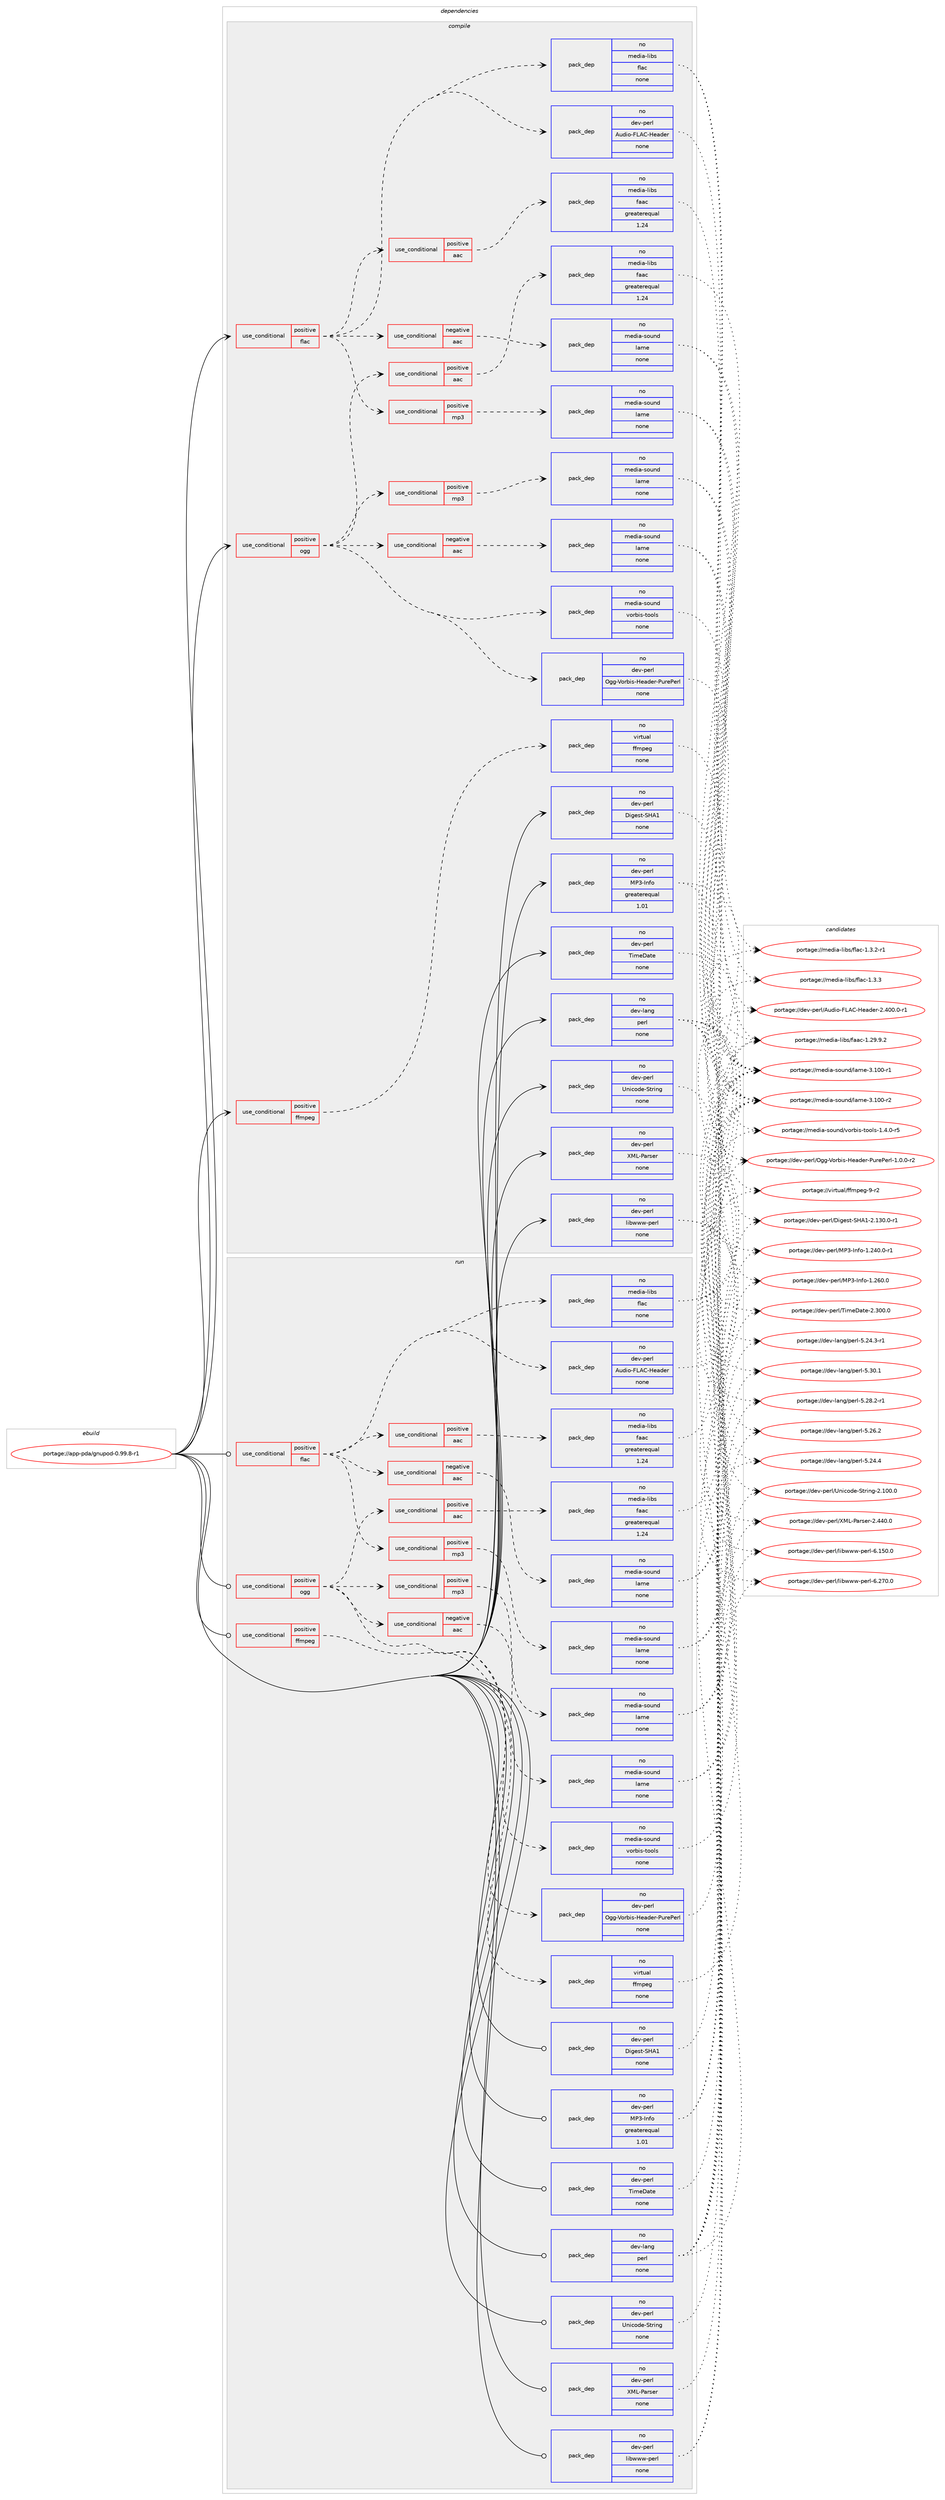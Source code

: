 digraph prolog {

# *************
# Graph options
# *************

newrank=true;
concentrate=true;
compound=true;
graph [rankdir=LR,fontname=Helvetica,fontsize=10,ranksep=1.5];#, ranksep=2.5, nodesep=0.2];
edge  [arrowhead=vee];
node  [fontname=Helvetica,fontsize=10];

# **********
# The ebuild
# **********

subgraph cluster_leftcol {
color=gray;
label=<<i>ebuild</i>>;
id [label="portage://app-pda/gnupod-0.99.8-r1", color=red, width=4, href="../app-pda/gnupod-0.99.8-r1.svg"];
}

# ****************
# The dependencies
# ****************

subgraph cluster_midcol {
color=gray;
label=<<i>dependencies</i>>;
subgraph cluster_compile {
fillcolor="#eeeeee";
style=filled;
label=<<i>compile</i>>;
subgraph cond141478 {
dependency602941 [label=<<TABLE BORDER="0" CELLBORDER="1" CELLSPACING="0" CELLPADDING="4"><TR><TD ROWSPAN="3" CELLPADDING="10">use_conditional</TD></TR><TR><TD>positive</TD></TR><TR><TD>ffmpeg</TD></TR></TABLE>>, shape=none, color=red];
subgraph pack453405 {
dependency602942 [label=<<TABLE BORDER="0" CELLBORDER="1" CELLSPACING="0" CELLPADDING="4" WIDTH="220"><TR><TD ROWSPAN="6" CELLPADDING="30">pack_dep</TD></TR><TR><TD WIDTH="110">no</TD></TR><TR><TD>virtual</TD></TR><TR><TD>ffmpeg</TD></TR><TR><TD>none</TD></TR><TR><TD></TD></TR></TABLE>>, shape=none, color=blue];
}
dependency602941:e -> dependency602942:w [weight=20,style="dashed",arrowhead="vee"];
}
id:e -> dependency602941:w [weight=20,style="solid",arrowhead="vee"];
subgraph cond141479 {
dependency602943 [label=<<TABLE BORDER="0" CELLBORDER="1" CELLSPACING="0" CELLPADDING="4"><TR><TD ROWSPAN="3" CELLPADDING="10">use_conditional</TD></TR><TR><TD>positive</TD></TR><TR><TD>flac</TD></TR></TABLE>>, shape=none, color=red];
subgraph pack453406 {
dependency602944 [label=<<TABLE BORDER="0" CELLBORDER="1" CELLSPACING="0" CELLPADDING="4" WIDTH="220"><TR><TD ROWSPAN="6" CELLPADDING="30">pack_dep</TD></TR><TR><TD WIDTH="110">no</TD></TR><TR><TD>dev-perl</TD></TR><TR><TD>Audio-FLAC-Header</TD></TR><TR><TD>none</TD></TR><TR><TD></TD></TR></TABLE>>, shape=none, color=blue];
}
dependency602943:e -> dependency602944:w [weight=20,style="dashed",arrowhead="vee"];
subgraph pack453407 {
dependency602945 [label=<<TABLE BORDER="0" CELLBORDER="1" CELLSPACING="0" CELLPADDING="4" WIDTH="220"><TR><TD ROWSPAN="6" CELLPADDING="30">pack_dep</TD></TR><TR><TD WIDTH="110">no</TD></TR><TR><TD>media-libs</TD></TR><TR><TD>flac</TD></TR><TR><TD>none</TD></TR><TR><TD></TD></TR></TABLE>>, shape=none, color=blue];
}
dependency602943:e -> dependency602945:w [weight=20,style="dashed",arrowhead="vee"];
subgraph cond141480 {
dependency602946 [label=<<TABLE BORDER="0" CELLBORDER="1" CELLSPACING="0" CELLPADDING="4"><TR><TD ROWSPAN="3" CELLPADDING="10">use_conditional</TD></TR><TR><TD>positive</TD></TR><TR><TD>aac</TD></TR></TABLE>>, shape=none, color=red];
subgraph pack453408 {
dependency602947 [label=<<TABLE BORDER="0" CELLBORDER="1" CELLSPACING="0" CELLPADDING="4" WIDTH="220"><TR><TD ROWSPAN="6" CELLPADDING="30">pack_dep</TD></TR><TR><TD WIDTH="110">no</TD></TR><TR><TD>media-libs</TD></TR><TR><TD>faac</TD></TR><TR><TD>greaterequal</TD></TR><TR><TD>1.24</TD></TR></TABLE>>, shape=none, color=blue];
}
dependency602946:e -> dependency602947:w [weight=20,style="dashed",arrowhead="vee"];
}
dependency602943:e -> dependency602946:w [weight=20,style="dashed",arrowhead="vee"];
subgraph cond141481 {
dependency602948 [label=<<TABLE BORDER="0" CELLBORDER="1" CELLSPACING="0" CELLPADDING="4"><TR><TD ROWSPAN="3" CELLPADDING="10">use_conditional</TD></TR><TR><TD>positive</TD></TR><TR><TD>mp3</TD></TR></TABLE>>, shape=none, color=red];
subgraph pack453409 {
dependency602949 [label=<<TABLE BORDER="0" CELLBORDER="1" CELLSPACING="0" CELLPADDING="4" WIDTH="220"><TR><TD ROWSPAN="6" CELLPADDING="30">pack_dep</TD></TR><TR><TD WIDTH="110">no</TD></TR><TR><TD>media-sound</TD></TR><TR><TD>lame</TD></TR><TR><TD>none</TD></TR><TR><TD></TD></TR></TABLE>>, shape=none, color=blue];
}
dependency602948:e -> dependency602949:w [weight=20,style="dashed",arrowhead="vee"];
}
dependency602943:e -> dependency602948:w [weight=20,style="dashed",arrowhead="vee"];
subgraph cond141482 {
dependency602950 [label=<<TABLE BORDER="0" CELLBORDER="1" CELLSPACING="0" CELLPADDING="4"><TR><TD ROWSPAN="3" CELLPADDING="10">use_conditional</TD></TR><TR><TD>negative</TD></TR><TR><TD>aac</TD></TR></TABLE>>, shape=none, color=red];
subgraph pack453410 {
dependency602951 [label=<<TABLE BORDER="0" CELLBORDER="1" CELLSPACING="0" CELLPADDING="4" WIDTH="220"><TR><TD ROWSPAN="6" CELLPADDING="30">pack_dep</TD></TR><TR><TD WIDTH="110">no</TD></TR><TR><TD>media-sound</TD></TR><TR><TD>lame</TD></TR><TR><TD>none</TD></TR><TR><TD></TD></TR></TABLE>>, shape=none, color=blue];
}
dependency602950:e -> dependency602951:w [weight=20,style="dashed",arrowhead="vee"];
}
dependency602943:e -> dependency602950:w [weight=20,style="dashed",arrowhead="vee"];
}
id:e -> dependency602943:w [weight=20,style="solid",arrowhead="vee"];
subgraph cond141483 {
dependency602952 [label=<<TABLE BORDER="0" CELLBORDER="1" CELLSPACING="0" CELLPADDING="4"><TR><TD ROWSPAN="3" CELLPADDING="10">use_conditional</TD></TR><TR><TD>positive</TD></TR><TR><TD>ogg</TD></TR></TABLE>>, shape=none, color=red];
subgraph pack453411 {
dependency602953 [label=<<TABLE BORDER="0" CELLBORDER="1" CELLSPACING="0" CELLPADDING="4" WIDTH="220"><TR><TD ROWSPAN="6" CELLPADDING="30">pack_dep</TD></TR><TR><TD WIDTH="110">no</TD></TR><TR><TD>dev-perl</TD></TR><TR><TD>Ogg-Vorbis-Header-PurePerl</TD></TR><TR><TD>none</TD></TR><TR><TD></TD></TR></TABLE>>, shape=none, color=blue];
}
dependency602952:e -> dependency602953:w [weight=20,style="dashed",arrowhead="vee"];
subgraph pack453412 {
dependency602954 [label=<<TABLE BORDER="0" CELLBORDER="1" CELLSPACING="0" CELLPADDING="4" WIDTH="220"><TR><TD ROWSPAN="6" CELLPADDING="30">pack_dep</TD></TR><TR><TD WIDTH="110">no</TD></TR><TR><TD>media-sound</TD></TR><TR><TD>vorbis-tools</TD></TR><TR><TD>none</TD></TR><TR><TD></TD></TR></TABLE>>, shape=none, color=blue];
}
dependency602952:e -> dependency602954:w [weight=20,style="dashed",arrowhead="vee"];
subgraph cond141484 {
dependency602955 [label=<<TABLE BORDER="0" CELLBORDER="1" CELLSPACING="0" CELLPADDING="4"><TR><TD ROWSPAN="3" CELLPADDING="10">use_conditional</TD></TR><TR><TD>positive</TD></TR><TR><TD>aac</TD></TR></TABLE>>, shape=none, color=red];
subgraph pack453413 {
dependency602956 [label=<<TABLE BORDER="0" CELLBORDER="1" CELLSPACING="0" CELLPADDING="4" WIDTH="220"><TR><TD ROWSPAN="6" CELLPADDING="30">pack_dep</TD></TR><TR><TD WIDTH="110">no</TD></TR><TR><TD>media-libs</TD></TR><TR><TD>faac</TD></TR><TR><TD>greaterequal</TD></TR><TR><TD>1.24</TD></TR></TABLE>>, shape=none, color=blue];
}
dependency602955:e -> dependency602956:w [weight=20,style="dashed",arrowhead="vee"];
}
dependency602952:e -> dependency602955:w [weight=20,style="dashed",arrowhead="vee"];
subgraph cond141485 {
dependency602957 [label=<<TABLE BORDER="0" CELLBORDER="1" CELLSPACING="0" CELLPADDING="4"><TR><TD ROWSPAN="3" CELLPADDING="10">use_conditional</TD></TR><TR><TD>positive</TD></TR><TR><TD>mp3</TD></TR></TABLE>>, shape=none, color=red];
subgraph pack453414 {
dependency602958 [label=<<TABLE BORDER="0" CELLBORDER="1" CELLSPACING="0" CELLPADDING="4" WIDTH="220"><TR><TD ROWSPAN="6" CELLPADDING="30">pack_dep</TD></TR><TR><TD WIDTH="110">no</TD></TR><TR><TD>media-sound</TD></TR><TR><TD>lame</TD></TR><TR><TD>none</TD></TR><TR><TD></TD></TR></TABLE>>, shape=none, color=blue];
}
dependency602957:e -> dependency602958:w [weight=20,style="dashed",arrowhead="vee"];
}
dependency602952:e -> dependency602957:w [weight=20,style="dashed",arrowhead="vee"];
subgraph cond141486 {
dependency602959 [label=<<TABLE BORDER="0" CELLBORDER="1" CELLSPACING="0" CELLPADDING="4"><TR><TD ROWSPAN="3" CELLPADDING="10">use_conditional</TD></TR><TR><TD>negative</TD></TR><TR><TD>aac</TD></TR></TABLE>>, shape=none, color=red];
subgraph pack453415 {
dependency602960 [label=<<TABLE BORDER="0" CELLBORDER="1" CELLSPACING="0" CELLPADDING="4" WIDTH="220"><TR><TD ROWSPAN="6" CELLPADDING="30">pack_dep</TD></TR><TR><TD WIDTH="110">no</TD></TR><TR><TD>media-sound</TD></TR><TR><TD>lame</TD></TR><TR><TD>none</TD></TR><TR><TD></TD></TR></TABLE>>, shape=none, color=blue];
}
dependency602959:e -> dependency602960:w [weight=20,style="dashed",arrowhead="vee"];
}
dependency602952:e -> dependency602959:w [weight=20,style="dashed",arrowhead="vee"];
}
id:e -> dependency602952:w [weight=20,style="solid",arrowhead="vee"];
subgraph pack453416 {
dependency602961 [label=<<TABLE BORDER="0" CELLBORDER="1" CELLSPACING="0" CELLPADDING="4" WIDTH="220"><TR><TD ROWSPAN="6" CELLPADDING="30">pack_dep</TD></TR><TR><TD WIDTH="110">no</TD></TR><TR><TD>dev-lang</TD></TR><TR><TD>perl</TD></TR><TR><TD>none</TD></TR><TR><TD></TD></TR></TABLE>>, shape=none, color=blue];
}
id:e -> dependency602961:w [weight=20,style="solid",arrowhead="vee"];
subgraph pack453417 {
dependency602962 [label=<<TABLE BORDER="0" CELLBORDER="1" CELLSPACING="0" CELLPADDING="4" WIDTH="220"><TR><TD ROWSPAN="6" CELLPADDING="30">pack_dep</TD></TR><TR><TD WIDTH="110">no</TD></TR><TR><TD>dev-perl</TD></TR><TR><TD>Digest-SHA1</TD></TR><TR><TD>none</TD></TR><TR><TD></TD></TR></TABLE>>, shape=none, color=blue];
}
id:e -> dependency602962:w [weight=20,style="solid",arrowhead="vee"];
subgraph pack453418 {
dependency602963 [label=<<TABLE BORDER="0" CELLBORDER="1" CELLSPACING="0" CELLPADDING="4" WIDTH="220"><TR><TD ROWSPAN="6" CELLPADDING="30">pack_dep</TD></TR><TR><TD WIDTH="110">no</TD></TR><TR><TD>dev-perl</TD></TR><TR><TD>MP3-Info</TD></TR><TR><TD>greaterequal</TD></TR><TR><TD>1.01</TD></TR></TABLE>>, shape=none, color=blue];
}
id:e -> dependency602963:w [weight=20,style="solid",arrowhead="vee"];
subgraph pack453419 {
dependency602964 [label=<<TABLE BORDER="0" CELLBORDER="1" CELLSPACING="0" CELLPADDING="4" WIDTH="220"><TR><TD ROWSPAN="6" CELLPADDING="30">pack_dep</TD></TR><TR><TD WIDTH="110">no</TD></TR><TR><TD>dev-perl</TD></TR><TR><TD>TimeDate</TD></TR><TR><TD>none</TD></TR><TR><TD></TD></TR></TABLE>>, shape=none, color=blue];
}
id:e -> dependency602964:w [weight=20,style="solid",arrowhead="vee"];
subgraph pack453420 {
dependency602965 [label=<<TABLE BORDER="0" CELLBORDER="1" CELLSPACING="0" CELLPADDING="4" WIDTH="220"><TR><TD ROWSPAN="6" CELLPADDING="30">pack_dep</TD></TR><TR><TD WIDTH="110">no</TD></TR><TR><TD>dev-perl</TD></TR><TR><TD>Unicode-String</TD></TR><TR><TD>none</TD></TR><TR><TD></TD></TR></TABLE>>, shape=none, color=blue];
}
id:e -> dependency602965:w [weight=20,style="solid",arrowhead="vee"];
subgraph pack453421 {
dependency602966 [label=<<TABLE BORDER="0" CELLBORDER="1" CELLSPACING="0" CELLPADDING="4" WIDTH="220"><TR><TD ROWSPAN="6" CELLPADDING="30">pack_dep</TD></TR><TR><TD WIDTH="110">no</TD></TR><TR><TD>dev-perl</TD></TR><TR><TD>XML-Parser</TD></TR><TR><TD>none</TD></TR><TR><TD></TD></TR></TABLE>>, shape=none, color=blue];
}
id:e -> dependency602966:w [weight=20,style="solid",arrowhead="vee"];
subgraph pack453422 {
dependency602967 [label=<<TABLE BORDER="0" CELLBORDER="1" CELLSPACING="0" CELLPADDING="4" WIDTH="220"><TR><TD ROWSPAN="6" CELLPADDING="30">pack_dep</TD></TR><TR><TD WIDTH="110">no</TD></TR><TR><TD>dev-perl</TD></TR><TR><TD>libwww-perl</TD></TR><TR><TD>none</TD></TR><TR><TD></TD></TR></TABLE>>, shape=none, color=blue];
}
id:e -> dependency602967:w [weight=20,style="solid",arrowhead="vee"];
}
subgraph cluster_compileandrun {
fillcolor="#eeeeee";
style=filled;
label=<<i>compile and run</i>>;
}
subgraph cluster_run {
fillcolor="#eeeeee";
style=filled;
label=<<i>run</i>>;
subgraph cond141487 {
dependency602968 [label=<<TABLE BORDER="0" CELLBORDER="1" CELLSPACING="0" CELLPADDING="4"><TR><TD ROWSPAN="3" CELLPADDING="10">use_conditional</TD></TR><TR><TD>positive</TD></TR><TR><TD>ffmpeg</TD></TR></TABLE>>, shape=none, color=red];
subgraph pack453423 {
dependency602969 [label=<<TABLE BORDER="0" CELLBORDER="1" CELLSPACING="0" CELLPADDING="4" WIDTH="220"><TR><TD ROWSPAN="6" CELLPADDING="30">pack_dep</TD></TR><TR><TD WIDTH="110">no</TD></TR><TR><TD>virtual</TD></TR><TR><TD>ffmpeg</TD></TR><TR><TD>none</TD></TR><TR><TD></TD></TR></TABLE>>, shape=none, color=blue];
}
dependency602968:e -> dependency602969:w [weight=20,style="dashed",arrowhead="vee"];
}
id:e -> dependency602968:w [weight=20,style="solid",arrowhead="odot"];
subgraph cond141488 {
dependency602970 [label=<<TABLE BORDER="0" CELLBORDER="1" CELLSPACING="0" CELLPADDING="4"><TR><TD ROWSPAN="3" CELLPADDING="10">use_conditional</TD></TR><TR><TD>positive</TD></TR><TR><TD>flac</TD></TR></TABLE>>, shape=none, color=red];
subgraph pack453424 {
dependency602971 [label=<<TABLE BORDER="0" CELLBORDER="1" CELLSPACING="0" CELLPADDING="4" WIDTH="220"><TR><TD ROWSPAN="6" CELLPADDING="30">pack_dep</TD></TR><TR><TD WIDTH="110">no</TD></TR><TR><TD>dev-perl</TD></TR><TR><TD>Audio-FLAC-Header</TD></TR><TR><TD>none</TD></TR><TR><TD></TD></TR></TABLE>>, shape=none, color=blue];
}
dependency602970:e -> dependency602971:w [weight=20,style="dashed",arrowhead="vee"];
subgraph pack453425 {
dependency602972 [label=<<TABLE BORDER="0" CELLBORDER="1" CELLSPACING="0" CELLPADDING="4" WIDTH="220"><TR><TD ROWSPAN="6" CELLPADDING="30">pack_dep</TD></TR><TR><TD WIDTH="110">no</TD></TR><TR><TD>media-libs</TD></TR><TR><TD>flac</TD></TR><TR><TD>none</TD></TR><TR><TD></TD></TR></TABLE>>, shape=none, color=blue];
}
dependency602970:e -> dependency602972:w [weight=20,style="dashed",arrowhead="vee"];
subgraph cond141489 {
dependency602973 [label=<<TABLE BORDER="0" CELLBORDER="1" CELLSPACING="0" CELLPADDING="4"><TR><TD ROWSPAN="3" CELLPADDING="10">use_conditional</TD></TR><TR><TD>positive</TD></TR><TR><TD>aac</TD></TR></TABLE>>, shape=none, color=red];
subgraph pack453426 {
dependency602974 [label=<<TABLE BORDER="0" CELLBORDER="1" CELLSPACING="0" CELLPADDING="4" WIDTH="220"><TR><TD ROWSPAN="6" CELLPADDING="30">pack_dep</TD></TR><TR><TD WIDTH="110">no</TD></TR><TR><TD>media-libs</TD></TR><TR><TD>faac</TD></TR><TR><TD>greaterequal</TD></TR><TR><TD>1.24</TD></TR></TABLE>>, shape=none, color=blue];
}
dependency602973:e -> dependency602974:w [weight=20,style="dashed",arrowhead="vee"];
}
dependency602970:e -> dependency602973:w [weight=20,style="dashed",arrowhead="vee"];
subgraph cond141490 {
dependency602975 [label=<<TABLE BORDER="0" CELLBORDER="1" CELLSPACING="0" CELLPADDING="4"><TR><TD ROWSPAN="3" CELLPADDING="10">use_conditional</TD></TR><TR><TD>positive</TD></TR><TR><TD>mp3</TD></TR></TABLE>>, shape=none, color=red];
subgraph pack453427 {
dependency602976 [label=<<TABLE BORDER="0" CELLBORDER="1" CELLSPACING="0" CELLPADDING="4" WIDTH="220"><TR><TD ROWSPAN="6" CELLPADDING="30">pack_dep</TD></TR><TR><TD WIDTH="110">no</TD></TR><TR><TD>media-sound</TD></TR><TR><TD>lame</TD></TR><TR><TD>none</TD></TR><TR><TD></TD></TR></TABLE>>, shape=none, color=blue];
}
dependency602975:e -> dependency602976:w [weight=20,style="dashed",arrowhead="vee"];
}
dependency602970:e -> dependency602975:w [weight=20,style="dashed",arrowhead="vee"];
subgraph cond141491 {
dependency602977 [label=<<TABLE BORDER="0" CELLBORDER="1" CELLSPACING="0" CELLPADDING="4"><TR><TD ROWSPAN="3" CELLPADDING="10">use_conditional</TD></TR><TR><TD>negative</TD></TR><TR><TD>aac</TD></TR></TABLE>>, shape=none, color=red];
subgraph pack453428 {
dependency602978 [label=<<TABLE BORDER="0" CELLBORDER="1" CELLSPACING="0" CELLPADDING="4" WIDTH="220"><TR><TD ROWSPAN="6" CELLPADDING="30">pack_dep</TD></TR><TR><TD WIDTH="110">no</TD></TR><TR><TD>media-sound</TD></TR><TR><TD>lame</TD></TR><TR><TD>none</TD></TR><TR><TD></TD></TR></TABLE>>, shape=none, color=blue];
}
dependency602977:e -> dependency602978:w [weight=20,style="dashed",arrowhead="vee"];
}
dependency602970:e -> dependency602977:w [weight=20,style="dashed",arrowhead="vee"];
}
id:e -> dependency602970:w [weight=20,style="solid",arrowhead="odot"];
subgraph cond141492 {
dependency602979 [label=<<TABLE BORDER="0" CELLBORDER="1" CELLSPACING="0" CELLPADDING="4"><TR><TD ROWSPAN="3" CELLPADDING="10">use_conditional</TD></TR><TR><TD>positive</TD></TR><TR><TD>ogg</TD></TR></TABLE>>, shape=none, color=red];
subgraph pack453429 {
dependency602980 [label=<<TABLE BORDER="0" CELLBORDER="1" CELLSPACING="0" CELLPADDING="4" WIDTH="220"><TR><TD ROWSPAN="6" CELLPADDING="30">pack_dep</TD></TR><TR><TD WIDTH="110">no</TD></TR><TR><TD>dev-perl</TD></TR><TR><TD>Ogg-Vorbis-Header-PurePerl</TD></TR><TR><TD>none</TD></TR><TR><TD></TD></TR></TABLE>>, shape=none, color=blue];
}
dependency602979:e -> dependency602980:w [weight=20,style="dashed",arrowhead="vee"];
subgraph pack453430 {
dependency602981 [label=<<TABLE BORDER="0" CELLBORDER="1" CELLSPACING="0" CELLPADDING="4" WIDTH="220"><TR><TD ROWSPAN="6" CELLPADDING="30">pack_dep</TD></TR><TR><TD WIDTH="110">no</TD></TR><TR><TD>media-sound</TD></TR><TR><TD>vorbis-tools</TD></TR><TR><TD>none</TD></TR><TR><TD></TD></TR></TABLE>>, shape=none, color=blue];
}
dependency602979:e -> dependency602981:w [weight=20,style="dashed",arrowhead="vee"];
subgraph cond141493 {
dependency602982 [label=<<TABLE BORDER="0" CELLBORDER="1" CELLSPACING="0" CELLPADDING="4"><TR><TD ROWSPAN="3" CELLPADDING="10">use_conditional</TD></TR><TR><TD>positive</TD></TR><TR><TD>aac</TD></TR></TABLE>>, shape=none, color=red];
subgraph pack453431 {
dependency602983 [label=<<TABLE BORDER="0" CELLBORDER="1" CELLSPACING="0" CELLPADDING="4" WIDTH="220"><TR><TD ROWSPAN="6" CELLPADDING="30">pack_dep</TD></TR><TR><TD WIDTH="110">no</TD></TR><TR><TD>media-libs</TD></TR><TR><TD>faac</TD></TR><TR><TD>greaterequal</TD></TR><TR><TD>1.24</TD></TR></TABLE>>, shape=none, color=blue];
}
dependency602982:e -> dependency602983:w [weight=20,style="dashed",arrowhead="vee"];
}
dependency602979:e -> dependency602982:w [weight=20,style="dashed",arrowhead="vee"];
subgraph cond141494 {
dependency602984 [label=<<TABLE BORDER="0" CELLBORDER="1" CELLSPACING="0" CELLPADDING="4"><TR><TD ROWSPAN="3" CELLPADDING="10">use_conditional</TD></TR><TR><TD>positive</TD></TR><TR><TD>mp3</TD></TR></TABLE>>, shape=none, color=red];
subgraph pack453432 {
dependency602985 [label=<<TABLE BORDER="0" CELLBORDER="1" CELLSPACING="0" CELLPADDING="4" WIDTH="220"><TR><TD ROWSPAN="6" CELLPADDING="30">pack_dep</TD></TR><TR><TD WIDTH="110">no</TD></TR><TR><TD>media-sound</TD></TR><TR><TD>lame</TD></TR><TR><TD>none</TD></TR><TR><TD></TD></TR></TABLE>>, shape=none, color=blue];
}
dependency602984:e -> dependency602985:w [weight=20,style="dashed",arrowhead="vee"];
}
dependency602979:e -> dependency602984:w [weight=20,style="dashed",arrowhead="vee"];
subgraph cond141495 {
dependency602986 [label=<<TABLE BORDER="0" CELLBORDER="1" CELLSPACING="0" CELLPADDING="4"><TR><TD ROWSPAN="3" CELLPADDING="10">use_conditional</TD></TR><TR><TD>negative</TD></TR><TR><TD>aac</TD></TR></TABLE>>, shape=none, color=red];
subgraph pack453433 {
dependency602987 [label=<<TABLE BORDER="0" CELLBORDER="1" CELLSPACING="0" CELLPADDING="4" WIDTH="220"><TR><TD ROWSPAN="6" CELLPADDING="30">pack_dep</TD></TR><TR><TD WIDTH="110">no</TD></TR><TR><TD>media-sound</TD></TR><TR><TD>lame</TD></TR><TR><TD>none</TD></TR><TR><TD></TD></TR></TABLE>>, shape=none, color=blue];
}
dependency602986:e -> dependency602987:w [weight=20,style="dashed",arrowhead="vee"];
}
dependency602979:e -> dependency602986:w [weight=20,style="dashed",arrowhead="vee"];
}
id:e -> dependency602979:w [weight=20,style="solid",arrowhead="odot"];
subgraph pack453434 {
dependency602988 [label=<<TABLE BORDER="0" CELLBORDER="1" CELLSPACING="0" CELLPADDING="4" WIDTH="220"><TR><TD ROWSPAN="6" CELLPADDING="30">pack_dep</TD></TR><TR><TD WIDTH="110">no</TD></TR><TR><TD>dev-lang</TD></TR><TR><TD>perl</TD></TR><TR><TD>none</TD></TR><TR><TD></TD></TR></TABLE>>, shape=none, color=blue];
}
id:e -> dependency602988:w [weight=20,style="solid",arrowhead="odot"];
subgraph pack453435 {
dependency602989 [label=<<TABLE BORDER="0" CELLBORDER="1" CELLSPACING="0" CELLPADDING="4" WIDTH="220"><TR><TD ROWSPAN="6" CELLPADDING="30">pack_dep</TD></TR><TR><TD WIDTH="110">no</TD></TR><TR><TD>dev-perl</TD></TR><TR><TD>Digest-SHA1</TD></TR><TR><TD>none</TD></TR><TR><TD></TD></TR></TABLE>>, shape=none, color=blue];
}
id:e -> dependency602989:w [weight=20,style="solid",arrowhead="odot"];
subgraph pack453436 {
dependency602990 [label=<<TABLE BORDER="0" CELLBORDER="1" CELLSPACING="0" CELLPADDING="4" WIDTH="220"><TR><TD ROWSPAN="6" CELLPADDING="30">pack_dep</TD></TR><TR><TD WIDTH="110">no</TD></TR><TR><TD>dev-perl</TD></TR><TR><TD>MP3-Info</TD></TR><TR><TD>greaterequal</TD></TR><TR><TD>1.01</TD></TR></TABLE>>, shape=none, color=blue];
}
id:e -> dependency602990:w [weight=20,style="solid",arrowhead="odot"];
subgraph pack453437 {
dependency602991 [label=<<TABLE BORDER="0" CELLBORDER="1" CELLSPACING="0" CELLPADDING="4" WIDTH="220"><TR><TD ROWSPAN="6" CELLPADDING="30">pack_dep</TD></TR><TR><TD WIDTH="110">no</TD></TR><TR><TD>dev-perl</TD></TR><TR><TD>TimeDate</TD></TR><TR><TD>none</TD></TR><TR><TD></TD></TR></TABLE>>, shape=none, color=blue];
}
id:e -> dependency602991:w [weight=20,style="solid",arrowhead="odot"];
subgraph pack453438 {
dependency602992 [label=<<TABLE BORDER="0" CELLBORDER="1" CELLSPACING="0" CELLPADDING="4" WIDTH="220"><TR><TD ROWSPAN="6" CELLPADDING="30">pack_dep</TD></TR><TR><TD WIDTH="110">no</TD></TR><TR><TD>dev-perl</TD></TR><TR><TD>Unicode-String</TD></TR><TR><TD>none</TD></TR><TR><TD></TD></TR></TABLE>>, shape=none, color=blue];
}
id:e -> dependency602992:w [weight=20,style="solid",arrowhead="odot"];
subgraph pack453439 {
dependency602993 [label=<<TABLE BORDER="0" CELLBORDER="1" CELLSPACING="0" CELLPADDING="4" WIDTH="220"><TR><TD ROWSPAN="6" CELLPADDING="30">pack_dep</TD></TR><TR><TD WIDTH="110">no</TD></TR><TR><TD>dev-perl</TD></TR><TR><TD>XML-Parser</TD></TR><TR><TD>none</TD></TR><TR><TD></TD></TR></TABLE>>, shape=none, color=blue];
}
id:e -> dependency602993:w [weight=20,style="solid",arrowhead="odot"];
subgraph pack453440 {
dependency602994 [label=<<TABLE BORDER="0" CELLBORDER="1" CELLSPACING="0" CELLPADDING="4" WIDTH="220"><TR><TD ROWSPAN="6" CELLPADDING="30">pack_dep</TD></TR><TR><TD WIDTH="110">no</TD></TR><TR><TD>dev-perl</TD></TR><TR><TD>libwww-perl</TD></TR><TR><TD>none</TD></TR><TR><TD></TD></TR></TABLE>>, shape=none, color=blue];
}
id:e -> dependency602994:w [weight=20,style="solid",arrowhead="odot"];
}
}

# **************
# The candidates
# **************

subgraph cluster_choices {
rank=same;
color=gray;
label=<<i>candidates</i>>;

subgraph choice453405 {
color=black;
nodesep=1;
choice118105114116117971084710210210911210110345574511450 [label="portage://virtual/ffmpeg-9-r2", color=red, width=4,href="../virtual/ffmpeg-9-r2.svg"];
dependency602942:e -> choice118105114116117971084710210210911210110345574511450:w [style=dotted,weight="100"];
}
subgraph choice453406 {
color=black;
nodesep=1;
choice100101118451121011141084765117100105111457076656745721019710010111445504652484846484511449 [label="portage://dev-perl/Audio-FLAC-Header-2.400.0-r1", color=red, width=4,href="../dev-perl/Audio-FLAC-Header-2.400.0-r1.svg"];
dependency602944:e -> choice100101118451121011141084765117100105111457076656745721019710010111445504652484846484511449:w [style=dotted,weight="100"];
}
subgraph choice453407 {
color=black;
nodesep=1;
choice109101100105974510810598115471021089799454946514651 [label="portage://media-libs/flac-1.3.3", color=red, width=4,href="../media-libs/flac-1.3.3.svg"];
choice1091011001059745108105981154710210897994549465146504511449 [label="portage://media-libs/flac-1.3.2-r1", color=red, width=4,href="../media-libs/flac-1.3.2-r1.svg"];
dependency602945:e -> choice109101100105974510810598115471021089799454946514651:w [style=dotted,weight="100"];
dependency602945:e -> choice1091011001059745108105981154710210897994549465146504511449:w [style=dotted,weight="100"];
}
subgraph choice453408 {
color=black;
nodesep=1;
choice10910110010597451081059811547102979799454946505746574650 [label="portage://media-libs/faac-1.29.9.2", color=red, width=4,href="../media-libs/faac-1.29.9.2.svg"];
dependency602947:e -> choice10910110010597451081059811547102979799454946505746574650:w [style=dotted,weight="100"];
}
subgraph choice453409 {
color=black;
nodesep=1;
choice109101100105974511511111711010047108971091014551464948484511450 [label="portage://media-sound/lame-3.100-r2", color=red, width=4,href="../media-sound/lame-3.100-r2.svg"];
choice109101100105974511511111711010047108971091014551464948484511449 [label="portage://media-sound/lame-3.100-r1", color=red, width=4,href="../media-sound/lame-3.100-r1.svg"];
dependency602949:e -> choice109101100105974511511111711010047108971091014551464948484511450:w [style=dotted,weight="100"];
dependency602949:e -> choice109101100105974511511111711010047108971091014551464948484511449:w [style=dotted,weight="100"];
}
subgraph choice453410 {
color=black;
nodesep=1;
choice109101100105974511511111711010047108971091014551464948484511450 [label="portage://media-sound/lame-3.100-r2", color=red, width=4,href="../media-sound/lame-3.100-r2.svg"];
choice109101100105974511511111711010047108971091014551464948484511449 [label="portage://media-sound/lame-3.100-r1", color=red, width=4,href="../media-sound/lame-3.100-r1.svg"];
dependency602951:e -> choice109101100105974511511111711010047108971091014551464948484511450:w [style=dotted,weight="100"];
dependency602951:e -> choice109101100105974511511111711010047108971091014551464948484511449:w [style=dotted,weight="100"];
}
subgraph choice453411 {
color=black;
nodesep=1;
choice1001011184511210111410847791031034586111114981051154572101971001011144580117114101801011141084549464846484511450 [label="portage://dev-perl/Ogg-Vorbis-Header-PurePerl-1.0.0-r2", color=red, width=4,href="../dev-perl/Ogg-Vorbis-Header-PurePerl-1.0.0-r2.svg"];
dependency602953:e -> choice1001011184511210111410847791031034586111114981051154572101971001011144580117114101801011141084549464846484511450:w [style=dotted,weight="100"];
}
subgraph choice453412 {
color=black;
nodesep=1;
choice10910110010597451151111171101004711811111498105115451161111111081154549465246484511453 [label="portage://media-sound/vorbis-tools-1.4.0-r5", color=red, width=4,href="../media-sound/vorbis-tools-1.4.0-r5.svg"];
dependency602954:e -> choice10910110010597451151111171101004711811111498105115451161111111081154549465246484511453:w [style=dotted,weight="100"];
}
subgraph choice453413 {
color=black;
nodesep=1;
choice10910110010597451081059811547102979799454946505746574650 [label="portage://media-libs/faac-1.29.9.2", color=red, width=4,href="../media-libs/faac-1.29.9.2.svg"];
dependency602956:e -> choice10910110010597451081059811547102979799454946505746574650:w [style=dotted,weight="100"];
}
subgraph choice453414 {
color=black;
nodesep=1;
choice109101100105974511511111711010047108971091014551464948484511450 [label="portage://media-sound/lame-3.100-r2", color=red, width=4,href="../media-sound/lame-3.100-r2.svg"];
choice109101100105974511511111711010047108971091014551464948484511449 [label="portage://media-sound/lame-3.100-r1", color=red, width=4,href="../media-sound/lame-3.100-r1.svg"];
dependency602958:e -> choice109101100105974511511111711010047108971091014551464948484511450:w [style=dotted,weight="100"];
dependency602958:e -> choice109101100105974511511111711010047108971091014551464948484511449:w [style=dotted,weight="100"];
}
subgraph choice453415 {
color=black;
nodesep=1;
choice109101100105974511511111711010047108971091014551464948484511450 [label="portage://media-sound/lame-3.100-r2", color=red, width=4,href="../media-sound/lame-3.100-r2.svg"];
choice109101100105974511511111711010047108971091014551464948484511449 [label="portage://media-sound/lame-3.100-r1", color=red, width=4,href="../media-sound/lame-3.100-r1.svg"];
dependency602960:e -> choice109101100105974511511111711010047108971091014551464948484511450:w [style=dotted,weight="100"];
dependency602960:e -> choice109101100105974511511111711010047108971091014551464948484511449:w [style=dotted,weight="100"];
}
subgraph choice453416 {
color=black;
nodesep=1;
choice10010111845108971101034711210111410845534651484649 [label="portage://dev-lang/perl-5.30.1", color=red, width=4,href="../dev-lang/perl-5.30.1.svg"];
choice100101118451089711010347112101114108455346505646504511449 [label="portage://dev-lang/perl-5.28.2-r1", color=red, width=4,href="../dev-lang/perl-5.28.2-r1.svg"];
choice10010111845108971101034711210111410845534650544650 [label="portage://dev-lang/perl-5.26.2", color=red, width=4,href="../dev-lang/perl-5.26.2.svg"];
choice10010111845108971101034711210111410845534650524652 [label="portage://dev-lang/perl-5.24.4", color=red, width=4,href="../dev-lang/perl-5.24.4.svg"];
choice100101118451089711010347112101114108455346505246514511449 [label="portage://dev-lang/perl-5.24.3-r1", color=red, width=4,href="../dev-lang/perl-5.24.3-r1.svg"];
dependency602961:e -> choice10010111845108971101034711210111410845534651484649:w [style=dotted,weight="100"];
dependency602961:e -> choice100101118451089711010347112101114108455346505646504511449:w [style=dotted,weight="100"];
dependency602961:e -> choice10010111845108971101034711210111410845534650544650:w [style=dotted,weight="100"];
dependency602961:e -> choice10010111845108971101034711210111410845534650524652:w [style=dotted,weight="100"];
dependency602961:e -> choice100101118451089711010347112101114108455346505246514511449:w [style=dotted,weight="100"];
}
subgraph choice453417 {
color=black;
nodesep=1;
choice100101118451121011141084768105103101115116458372654945504649514846484511449 [label="portage://dev-perl/Digest-SHA1-2.130.0-r1", color=red, width=4,href="../dev-perl/Digest-SHA1-2.130.0-r1.svg"];
dependency602962:e -> choice100101118451121011141084768105103101115116458372654945504649514846484511449:w [style=dotted,weight="100"];
}
subgraph choice453418 {
color=black;
nodesep=1;
choice100101118451121011141084777805145731101021114549465054484648 [label="portage://dev-perl/MP3-Info-1.260.0", color=red, width=4,href="../dev-perl/MP3-Info-1.260.0.svg"];
choice1001011184511210111410847778051457311010211145494650524846484511449 [label="portage://dev-perl/MP3-Info-1.240.0-r1", color=red, width=4,href="../dev-perl/MP3-Info-1.240.0-r1.svg"];
dependency602963:e -> choice100101118451121011141084777805145731101021114549465054484648:w [style=dotted,weight="100"];
dependency602963:e -> choice1001011184511210111410847778051457311010211145494650524846484511449:w [style=dotted,weight="100"];
}
subgraph choice453419 {
color=black;
nodesep=1;
choice10010111845112101114108478410510910168971161014550465148484648 [label="portage://dev-perl/TimeDate-2.300.0", color=red, width=4,href="../dev-perl/TimeDate-2.300.0.svg"];
dependency602964:e -> choice10010111845112101114108478410510910168971161014550465148484648:w [style=dotted,weight="100"];
}
subgraph choice453420 {
color=black;
nodesep=1;
choice1001011184511210111410847851101059911110010145831161141051101034550464948484648 [label="portage://dev-perl/Unicode-String-2.100.0", color=red, width=4,href="../dev-perl/Unicode-String-2.100.0.svg"];
dependency602965:e -> choice1001011184511210111410847851101059911110010145831161141051101034550464948484648:w [style=dotted,weight="100"];
}
subgraph choice453421 {
color=black;
nodesep=1;
choice10010111845112101114108478877764580971141151011144550465252484648 [label="portage://dev-perl/XML-Parser-2.440.0", color=red, width=4,href="../dev-perl/XML-Parser-2.440.0.svg"];
dependency602966:e -> choice10010111845112101114108478877764580971141151011144550465252484648:w [style=dotted,weight="100"];
}
subgraph choice453422 {
color=black;
nodesep=1;
choice100101118451121011141084710810598119119119451121011141084554465055484648 [label="portage://dev-perl/libwww-perl-6.270.0", color=red, width=4,href="../dev-perl/libwww-perl-6.270.0.svg"];
choice100101118451121011141084710810598119119119451121011141084554464953484648 [label="portage://dev-perl/libwww-perl-6.150.0", color=red, width=4,href="../dev-perl/libwww-perl-6.150.0.svg"];
dependency602967:e -> choice100101118451121011141084710810598119119119451121011141084554465055484648:w [style=dotted,weight="100"];
dependency602967:e -> choice100101118451121011141084710810598119119119451121011141084554464953484648:w [style=dotted,weight="100"];
}
subgraph choice453423 {
color=black;
nodesep=1;
choice118105114116117971084710210210911210110345574511450 [label="portage://virtual/ffmpeg-9-r2", color=red, width=4,href="../virtual/ffmpeg-9-r2.svg"];
dependency602969:e -> choice118105114116117971084710210210911210110345574511450:w [style=dotted,weight="100"];
}
subgraph choice453424 {
color=black;
nodesep=1;
choice100101118451121011141084765117100105111457076656745721019710010111445504652484846484511449 [label="portage://dev-perl/Audio-FLAC-Header-2.400.0-r1", color=red, width=4,href="../dev-perl/Audio-FLAC-Header-2.400.0-r1.svg"];
dependency602971:e -> choice100101118451121011141084765117100105111457076656745721019710010111445504652484846484511449:w [style=dotted,weight="100"];
}
subgraph choice453425 {
color=black;
nodesep=1;
choice109101100105974510810598115471021089799454946514651 [label="portage://media-libs/flac-1.3.3", color=red, width=4,href="../media-libs/flac-1.3.3.svg"];
choice1091011001059745108105981154710210897994549465146504511449 [label="portage://media-libs/flac-1.3.2-r1", color=red, width=4,href="../media-libs/flac-1.3.2-r1.svg"];
dependency602972:e -> choice109101100105974510810598115471021089799454946514651:w [style=dotted,weight="100"];
dependency602972:e -> choice1091011001059745108105981154710210897994549465146504511449:w [style=dotted,weight="100"];
}
subgraph choice453426 {
color=black;
nodesep=1;
choice10910110010597451081059811547102979799454946505746574650 [label="portage://media-libs/faac-1.29.9.2", color=red, width=4,href="../media-libs/faac-1.29.9.2.svg"];
dependency602974:e -> choice10910110010597451081059811547102979799454946505746574650:w [style=dotted,weight="100"];
}
subgraph choice453427 {
color=black;
nodesep=1;
choice109101100105974511511111711010047108971091014551464948484511450 [label="portage://media-sound/lame-3.100-r2", color=red, width=4,href="../media-sound/lame-3.100-r2.svg"];
choice109101100105974511511111711010047108971091014551464948484511449 [label="portage://media-sound/lame-3.100-r1", color=red, width=4,href="../media-sound/lame-3.100-r1.svg"];
dependency602976:e -> choice109101100105974511511111711010047108971091014551464948484511450:w [style=dotted,weight="100"];
dependency602976:e -> choice109101100105974511511111711010047108971091014551464948484511449:w [style=dotted,weight="100"];
}
subgraph choice453428 {
color=black;
nodesep=1;
choice109101100105974511511111711010047108971091014551464948484511450 [label="portage://media-sound/lame-3.100-r2", color=red, width=4,href="../media-sound/lame-3.100-r2.svg"];
choice109101100105974511511111711010047108971091014551464948484511449 [label="portage://media-sound/lame-3.100-r1", color=red, width=4,href="../media-sound/lame-3.100-r1.svg"];
dependency602978:e -> choice109101100105974511511111711010047108971091014551464948484511450:w [style=dotted,weight="100"];
dependency602978:e -> choice109101100105974511511111711010047108971091014551464948484511449:w [style=dotted,weight="100"];
}
subgraph choice453429 {
color=black;
nodesep=1;
choice1001011184511210111410847791031034586111114981051154572101971001011144580117114101801011141084549464846484511450 [label="portage://dev-perl/Ogg-Vorbis-Header-PurePerl-1.0.0-r2", color=red, width=4,href="../dev-perl/Ogg-Vorbis-Header-PurePerl-1.0.0-r2.svg"];
dependency602980:e -> choice1001011184511210111410847791031034586111114981051154572101971001011144580117114101801011141084549464846484511450:w [style=dotted,weight="100"];
}
subgraph choice453430 {
color=black;
nodesep=1;
choice10910110010597451151111171101004711811111498105115451161111111081154549465246484511453 [label="portage://media-sound/vorbis-tools-1.4.0-r5", color=red, width=4,href="../media-sound/vorbis-tools-1.4.0-r5.svg"];
dependency602981:e -> choice10910110010597451151111171101004711811111498105115451161111111081154549465246484511453:w [style=dotted,weight="100"];
}
subgraph choice453431 {
color=black;
nodesep=1;
choice10910110010597451081059811547102979799454946505746574650 [label="portage://media-libs/faac-1.29.9.2", color=red, width=4,href="../media-libs/faac-1.29.9.2.svg"];
dependency602983:e -> choice10910110010597451081059811547102979799454946505746574650:w [style=dotted,weight="100"];
}
subgraph choice453432 {
color=black;
nodesep=1;
choice109101100105974511511111711010047108971091014551464948484511450 [label="portage://media-sound/lame-3.100-r2", color=red, width=4,href="../media-sound/lame-3.100-r2.svg"];
choice109101100105974511511111711010047108971091014551464948484511449 [label="portage://media-sound/lame-3.100-r1", color=red, width=4,href="../media-sound/lame-3.100-r1.svg"];
dependency602985:e -> choice109101100105974511511111711010047108971091014551464948484511450:w [style=dotted,weight="100"];
dependency602985:e -> choice109101100105974511511111711010047108971091014551464948484511449:w [style=dotted,weight="100"];
}
subgraph choice453433 {
color=black;
nodesep=1;
choice109101100105974511511111711010047108971091014551464948484511450 [label="portage://media-sound/lame-3.100-r2", color=red, width=4,href="../media-sound/lame-3.100-r2.svg"];
choice109101100105974511511111711010047108971091014551464948484511449 [label="portage://media-sound/lame-3.100-r1", color=red, width=4,href="../media-sound/lame-3.100-r1.svg"];
dependency602987:e -> choice109101100105974511511111711010047108971091014551464948484511450:w [style=dotted,weight="100"];
dependency602987:e -> choice109101100105974511511111711010047108971091014551464948484511449:w [style=dotted,weight="100"];
}
subgraph choice453434 {
color=black;
nodesep=1;
choice10010111845108971101034711210111410845534651484649 [label="portage://dev-lang/perl-5.30.1", color=red, width=4,href="../dev-lang/perl-5.30.1.svg"];
choice100101118451089711010347112101114108455346505646504511449 [label="portage://dev-lang/perl-5.28.2-r1", color=red, width=4,href="../dev-lang/perl-5.28.2-r1.svg"];
choice10010111845108971101034711210111410845534650544650 [label="portage://dev-lang/perl-5.26.2", color=red, width=4,href="../dev-lang/perl-5.26.2.svg"];
choice10010111845108971101034711210111410845534650524652 [label="portage://dev-lang/perl-5.24.4", color=red, width=4,href="../dev-lang/perl-5.24.4.svg"];
choice100101118451089711010347112101114108455346505246514511449 [label="portage://dev-lang/perl-5.24.3-r1", color=red, width=4,href="../dev-lang/perl-5.24.3-r1.svg"];
dependency602988:e -> choice10010111845108971101034711210111410845534651484649:w [style=dotted,weight="100"];
dependency602988:e -> choice100101118451089711010347112101114108455346505646504511449:w [style=dotted,weight="100"];
dependency602988:e -> choice10010111845108971101034711210111410845534650544650:w [style=dotted,weight="100"];
dependency602988:e -> choice10010111845108971101034711210111410845534650524652:w [style=dotted,weight="100"];
dependency602988:e -> choice100101118451089711010347112101114108455346505246514511449:w [style=dotted,weight="100"];
}
subgraph choice453435 {
color=black;
nodesep=1;
choice100101118451121011141084768105103101115116458372654945504649514846484511449 [label="portage://dev-perl/Digest-SHA1-2.130.0-r1", color=red, width=4,href="../dev-perl/Digest-SHA1-2.130.0-r1.svg"];
dependency602989:e -> choice100101118451121011141084768105103101115116458372654945504649514846484511449:w [style=dotted,weight="100"];
}
subgraph choice453436 {
color=black;
nodesep=1;
choice100101118451121011141084777805145731101021114549465054484648 [label="portage://dev-perl/MP3-Info-1.260.0", color=red, width=4,href="../dev-perl/MP3-Info-1.260.0.svg"];
choice1001011184511210111410847778051457311010211145494650524846484511449 [label="portage://dev-perl/MP3-Info-1.240.0-r1", color=red, width=4,href="../dev-perl/MP3-Info-1.240.0-r1.svg"];
dependency602990:e -> choice100101118451121011141084777805145731101021114549465054484648:w [style=dotted,weight="100"];
dependency602990:e -> choice1001011184511210111410847778051457311010211145494650524846484511449:w [style=dotted,weight="100"];
}
subgraph choice453437 {
color=black;
nodesep=1;
choice10010111845112101114108478410510910168971161014550465148484648 [label="portage://dev-perl/TimeDate-2.300.0", color=red, width=4,href="../dev-perl/TimeDate-2.300.0.svg"];
dependency602991:e -> choice10010111845112101114108478410510910168971161014550465148484648:w [style=dotted,weight="100"];
}
subgraph choice453438 {
color=black;
nodesep=1;
choice1001011184511210111410847851101059911110010145831161141051101034550464948484648 [label="portage://dev-perl/Unicode-String-2.100.0", color=red, width=4,href="../dev-perl/Unicode-String-2.100.0.svg"];
dependency602992:e -> choice1001011184511210111410847851101059911110010145831161141051101034550464948484648:w [style=dotted,weight="100"];
}
subgraph choice453439 {
color=black;
nodesep=1;
choice10010111845112101114108478877764580971141151011144550465252484648 [label="portage://dev-perl/XML-Parser-2.440.0", color=red, width=4,href="../dev-perl/XML-Parser-2.440.0.svg"];
dependency602993:e -> choice10010111845112101114108478877764580971141151011144550465252484648:w [style=dotted,weight="100"];
}
subgraph choice453440 {
color=black;
nodesep=1;
choice100101118451121011141084710810598119119119451121011141084554465055484648 [label="portage://dev-perl/libwww-perl-6.270.0", color=red, width=4,href="../dev-perl/libwww-perl-6.270.0.svg"];
choice100101118451121011141084710810598119119119451121011141084554464953484648 [label="portage://dev-perl/libwww-perl-6.150.0", color=red, width=4,href="../dev-perl/libwww-perl-6.150.0.svg"];
dependency602994:e -> choice100101118451121011141084710810598119119119451121011141084554465055484648:w [style=dotted,weight="100"];
dependency602994:e -> choice100101118451121011141084710810598119119119451121011141084554464953484648:w [style=dotted,weight="100"];
}
}

}
